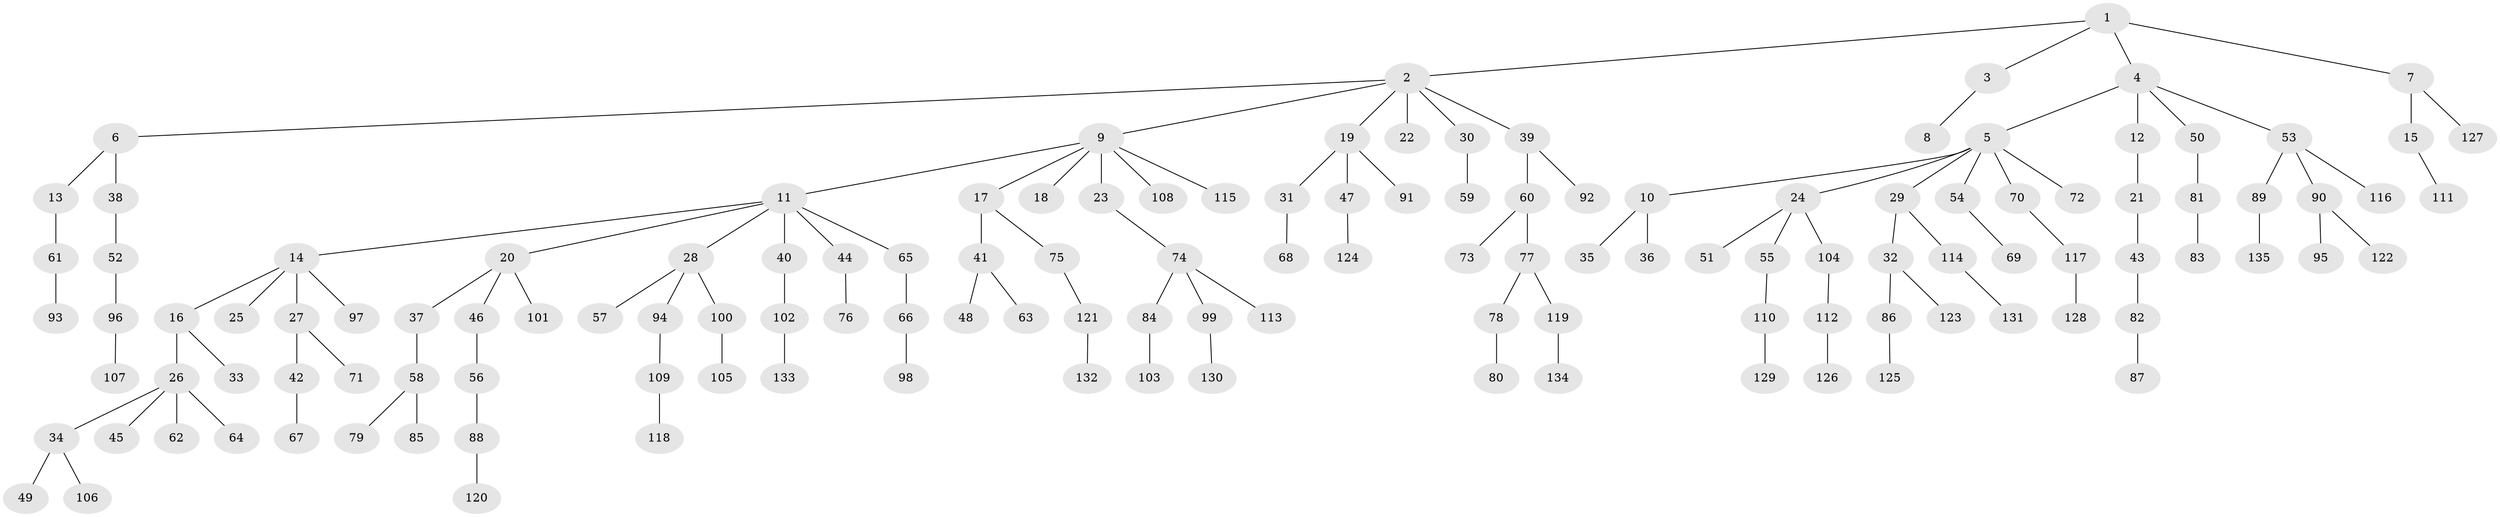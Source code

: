 // Generated by graph-tools (version 1.1) at 2025/36/03/09/25 02:36:44]
// undirected, 135 vertices, 134 edges
graph export_dot {
graph [start="1"]
  node [color=gray90,style=filled];
  1;
  2;
  3;
  4;
  5;
  6;
  7;
  8;
  9;
  10;
  11;
  12;
  13;
  14;
  15;
  16;
  17;
  18;
  19;
  20;
  21;
  22;
  23;
  24;
  25;
  26;
  27;
  28;
  29;
  30;
  31;
  32;
  33;
  34;
  35;
  36;
  37;
  38;
  39;
  40;
  41;
  42;
  43;
  44;
  45;
  46;
  47;
  48;
  49;
  50;
  51;
  52;
  53;
  54;
  55;
  56;
  57;
  58;
  59;
  60;
  61;
  62;
  63;
  64;
  65;
  66;
  67;
  68;
  69;
  70;
  71;
  72;
  73;
  74;
  75;
  76;
  77;
  78;
  79;
  80;
  81;
  82;
  83;
  84;
  85;
  86;
  87;
  88;
  89;
  90;
  91;
  92;
  93;
  94;
  95;
  96;
  97;
  98;
  99;
  100;
  101;
  102;
  103;
  104;
  105;
  106;
  107;
  108;
  109;
  110;
  111;
  112;
  113;
  114;
  115;
  116;
  117;
  118;
  119;
  120;
  121;
  122;
  123;
  124;
  125;
  126;
  127;
  128;
  129;
  130;
  131;
  132;
  133;
  134;
  135;
  1 -- 2;
  1 -- 3;
  1 -- 4;
  1 -- 7;
  2 -- 6;
  2 -- 9;
  2 -- 19;
  2 -- 22;
  2 -- 30;
  2 -- 39;
  3 -- 8;
  4 -- 5;
  4 -- 12;
  4 -- 50;
  4 -- 53;
  5 -- 10;
  5 -- 24;
  5 -- 29;
  5 -- 54;
  5 -- 70;
  5 -- 72;
  6 -- 13;
  6 -- 38;
  7 -- 15;
  7 -- 127;
  9 -- 11;
  9 -- 17;
  9 -- 18;
  9 -- 23;
  9 -- 108;
  9 -- 115;
  10 -- 35;
  10 -- 36;
  11 -- 14;
  11 -- 20;
  11 -- 28;
  11 -- 40;
  11 -- 44;
  11 -- 65;
  12 -- 21;
  13 -- 61;
  14 -- 16;
  14 -- 25;
  14 -- 27;
  14 -- 97;
  15 -- 111;
  16 -- 26;
  16 -- 33;
  17 -- 41;
  17 -- 75;
  19 -- 31;
  19 -- 47;
  19 -- 91;
  20 -- 37;
  20 -- 46;
  20 -- 101;
  21 -- 43;
  23 -- 74;
  24 -- 51;
  24 -- 55;
  24 -- 104;
  26 -- 34;
  26 -- 45;
  26 -- 62;
  26 -- 64;
  27 -- 42;
  27 -- 71;
  28 -- 57;
  28 -- 94;
  28 -- 100;
  29 -- 32;
  29 -- 114;
  30 -- 59;
  31 -- 68;
  32 -- 86;
  32 -- 123;
  34 -- 49;
  34 -- 106;
  37 -- 58;
  38 -- 52;
  39 -- 60;
  39 -- 92;
  40 -- 102;
  41 -- 48;
  41 -- 63;
  42 -- 67;
  43 -- 82;
  44 -- 76;
  46 -- 56;
  47 -- 124;
  50 -- 81;
  52 -- 96;
  53 -- 89;
  53 -- 90;
  53 -- 116;
  54 -- 69;
  55 -- 110;
  56 -- 88;
  58 -- 79;
  58 -- 85;
  60 -- 73;
  60 -- 77;
  61 -- 93;
  65 -- 66;
  66 -- 98;
  70 -- 117;
  74 -- 84;
  74 -- 99;
  74 -- 113;
  75 -- 121;
  77 -- 78;
  77 -- 119;
  78 -- 80;
  81 -- 83;
  82 -- 87;
  84 -- 103;
  86 -- 125;
  88 -- 120;
  89 -- 135;
  90 -- 95;
  90 -- 122;
  94 -- 109;
  96 -- 107;
  99 -- 130;
  100 -- 105;
  102 -- 133;
  104 -- 112;
  109 -- 118;
  110 -- 129;
  112 -- 126;
  114 -- 131;
  117 -- 128;
  119 -- 134;
  121 -- 132;
}
